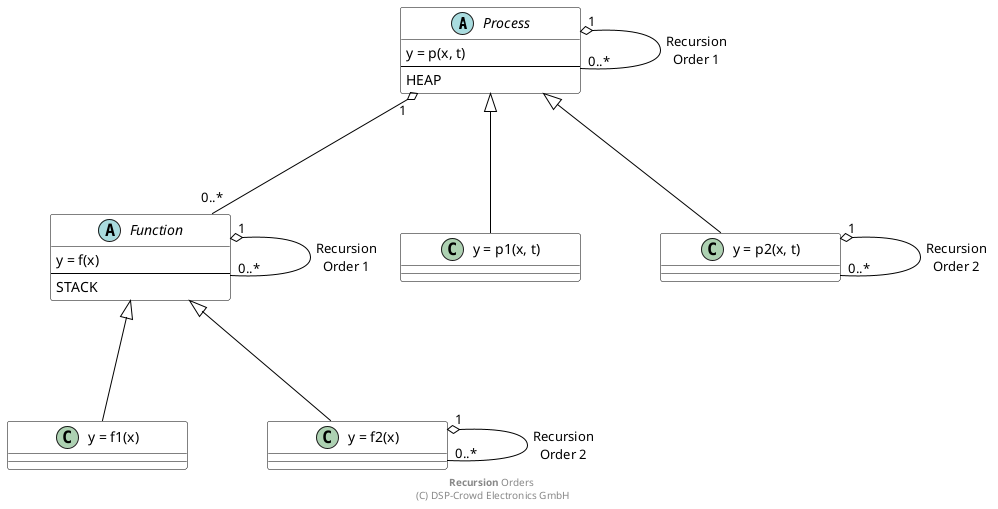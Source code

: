 
@startuml

' skinparam linetype ortho
skinparam minClassWidth 180

skinparam nodesep 80
skinparam ranksep 120

skinparam class {
	BackgroundColor White
	ArrowColor Black
	BorderColor Black
}

abstract class "Process" as proc {
  y = p(x, t)
  --
  HEAP
}

abstract class "Function" as func {
  y = f(x)
  --
  STACK
}

class "y = p1(x, t)" as proc1 {}
class "y = p2(x, t)" as proc2 {}

class "y = f1(x)" as func1 {}
class "y = f2(x)" as func2 {}

proc "1" o-d- "0..*" proc : "Recursion\nOrder 1"
func "1" o-d- "0..*" func : "Recursion\nOrder 1"
proc "1" o-d- "0..*" func
proc <|-d- proc1
proc <|-d- proc2
func <|-d- func2
func <|-d- func1
proc2 "1" o-d- "0..*" proc2 : "Recursion\nOrder 2"
func2 "1" o-d- "0..*" func2 : "Recursion\nOrder 2"

footer **Recursion** Orders \n(C) DSP-Crowd Electronics GmbH

@enduml

